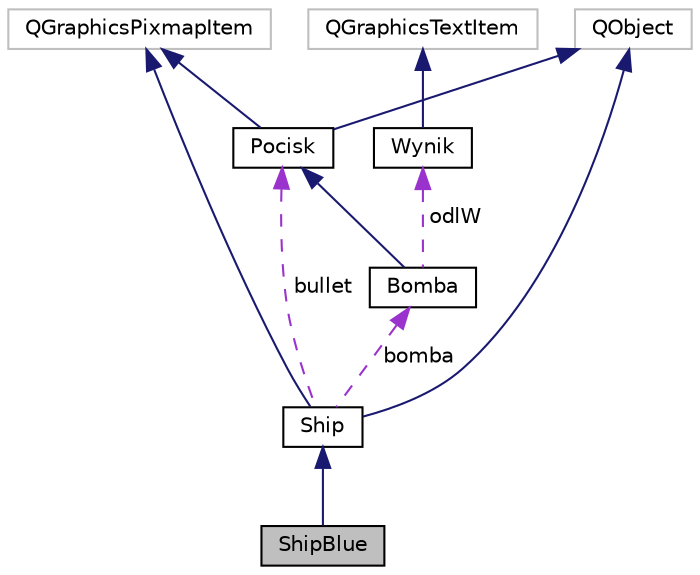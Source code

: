 digraph "ShipBlue"
{
 // LATEX_PDF_SIZE
  edge [fontname="Helvetica",fontsize="10",labelfontname="Helvetica",labelfontsize="10"];
  node [fontname="Helvetica",fontsize="10",shape=record];
  Node4 [label="ShipBlue",height=0.2,width=0.4,color="black", fillcolor="grey75", style="filled", fontcolor="black",tooltip="The ShipBlue class."];
  Node5 -> Node4 [dir="back",color="midnightblue",fontsize="10",style="solid",fontname="Helvetica"];
  Node5 [label="Ship",height=0.2,width=0.4,color="black", fillcolor="white", style="filled",URL="$class_ship.html",tooltip="The Ship class Klasa odpowiedzialna za realizacie wszystkich funkcjonalnosci statka kosmicznego."];
  Node6 -> Node5 [dir="back",color="midnightblue",fontsize="10",style="solid",fontname="Helvetica"];
  Node6 [label="QObject",height=0.2,width=0.4,color="grey75", fillcolor="white", style="filled",tooltip=" "];
  Node7 -> Node5 [dir="back",color="midnightblue",fontsize="10",style="solid",fontname="Helvetica"];
  Node7 [label="QGraphicsPixmapItem",height=0.2,width=0.4,color="grey75", fillcolor="white", style="filled",tooltip=" "];
  Node8 -> Node5 [dir="back",color="darkorchid3",fontsize="10",style="dashed",label=" bomba" ,fontname="Helvetica"];
  Node8 [label="Bomba",height=0.2,width=0.4,color="black", fillcolor="white", style="filled",URL="$class_bomba.html",tooltip="The Bomba class Klasa odpowiedzialna za wystrzal bomby, odliczanie czasu i jej znikniecie."];
  Node9 -> Node8 [dir="back",color="midnightblue",fontsize="10",style="solid",fontname="Helvetica"];
  Node9 [label="Pocisk",height=0.2,width=0.4,color="black", fillcolor="white", style="filled",URL="$class_pocisk.html",tooltip="The Pocisk class Klasa podstawowa zawierajaca wspolne cechy pociskow."];
  Node6 -> Node9 [dir="back",color="midnightblue",fontsize="10",style="solid",fontname="Helvetica"];
  Node7 -> Node9 [dir="back",color="midnightblue",fontsize="10",style="solid",fontname="Helvetica"];
  Node10 -> Node8 [dir="back",color="darkorchid3",fontsize="10",style="dashed",label=" odlW" ,fontname="Helvetica"];
  Node10 [label="Wynik",height=0.2,width=0.4,color="black", fillcolor="white", style="filled",URL="$class_wynik.html",tooltip="The Wynik class."];
  Node11 -> Node10 [dir="back",color="midnightblue",fontsize="10",style="solid",fontname="Helvetica"];
  Node11 [label="QGraphicsTextItem",height=0.2,width=0.4,color="grey75", fillcolor="white", style="filled",tooltip=" "];
  Node9 -> Node5 [dir="back",color="darkorchid3",fontsize="10",style="dashed",label=" bullet" ,fontname="Helvetica"];
}
